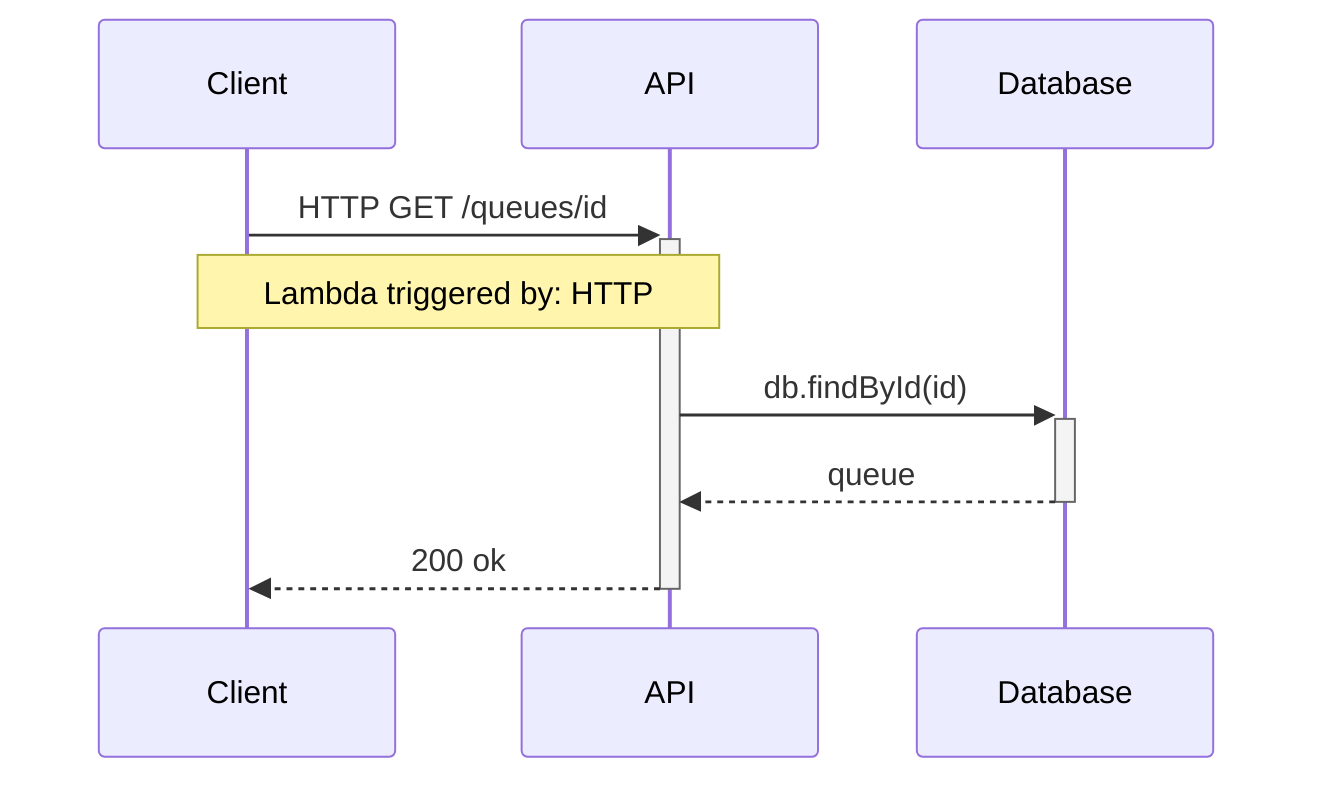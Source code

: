 sequenceDiagram
    participant Client
    participant API
    participant Database

    Client ->>+ API: HTTP GET /queues/id
        Note over Client,API: Lambda triggered by: HTTP
    API ->>+ Database: db.findById(id)
    Database -->>- API: queue
    API -->>- Client: 200 ok